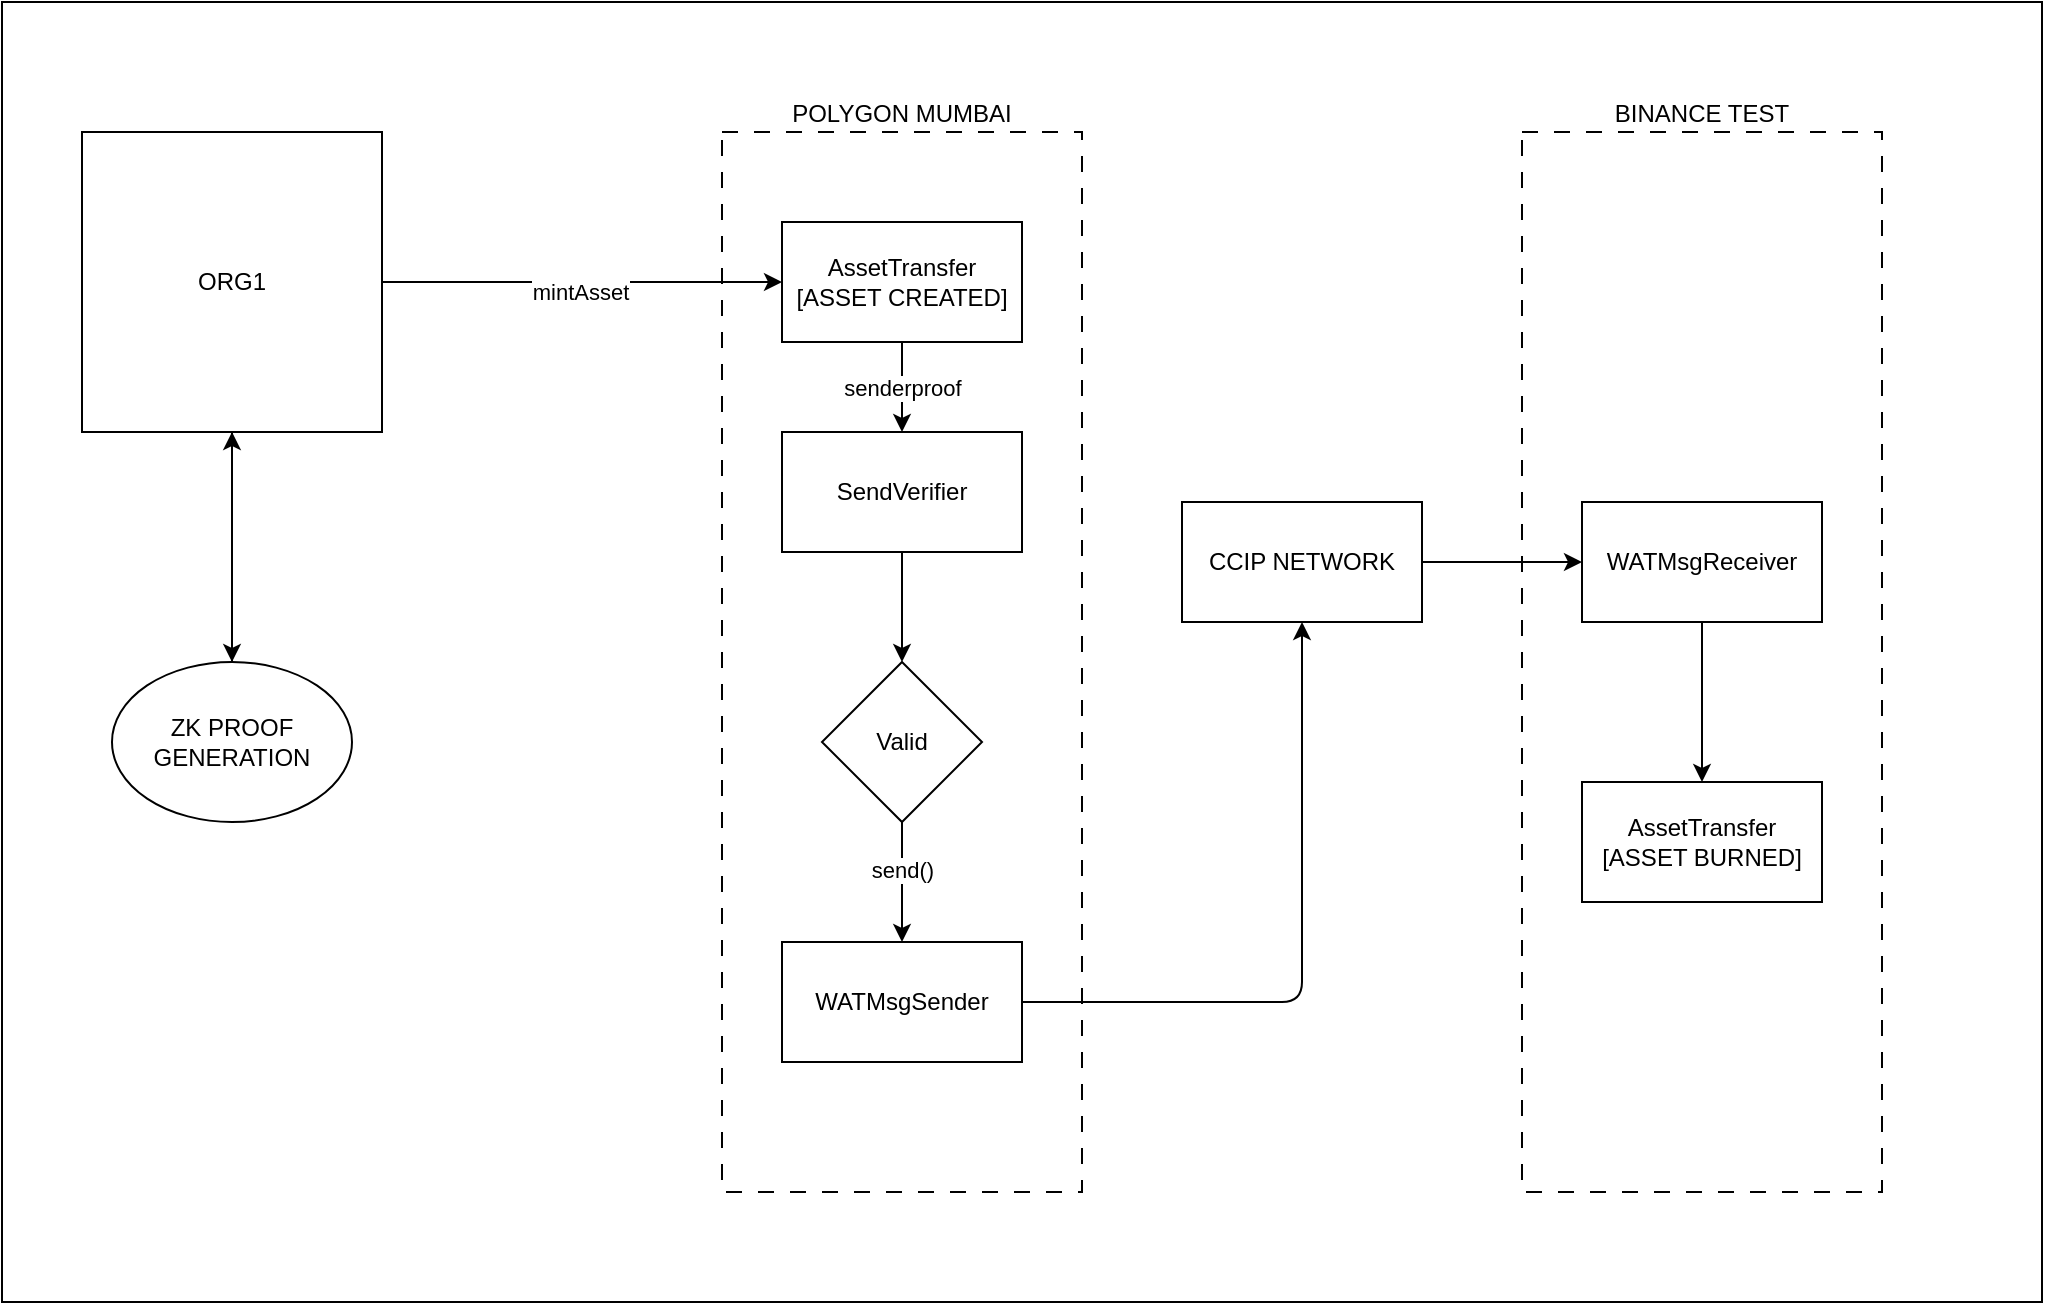 <mxfile>
    <diagram id="bJKOf6fSlrpsmIYcq5KO" name="Page-1">
        <mxGraphModel dx="2627" dy="1747" grid="1" gridSize="10" guides="1" tooltips="1" connect="1" arrows="1" fold="1" page="1" pageScale="1" pageWidth="827" pageHeight="1169" math="0" shadow="0">
            <root>
                <mxCell id="0"/>
                <mxCell id="1" parent="0"/>
                <mxCell id="30" value="" style="rounded=0;whiteSpace=wrap;html=1;" vertex="1" parent="1">
                    <mxGeometry x="-290" y="60" width="1020" height="650" as="geometry"/>
                </mxCell>
                <mxCell id="2" value="&lt;div style=&quot;text-align: justify;&quot;&gt;&lt;span style=&quot;background-color: initial;&quot;&gt;BINANCE TEST&lt;/span&gt;&lt;/div&gt;" style="rounded=0;whiteSpace=wrap;html=1;dashed=1;dashPattern=8 8;labelPosition=center;verticalLabelPosition=top;align=center;verticalAlign=bottom;" vertex="1" parent="1">
                    <mxGeometry x="470" y="125" width="180" height="530" as="geometry"/>
                </mxCell>
                <mxCell id="3" value="&lt;div style=&quot;text-align: justify;&quot;&gt;&lt;span style=&quot;background-color: initial;&quot;&gt;POLYGON MUMBAI&lt;/span&gt;&lt;/div&gt;" style="rounded=0;whiteSpace=wrap;html=1;dashed=1;dashPattern=8 8;labelPosition=center;verticalLabelPosition=top;align=center;verticalAlign=bottom;" vertex="1" parent="1">
                    <mxGeometry x="70" y="125" width="180" height="530" as="geometry"/>
                </mxCell>
                <mxCell id="23" value="senderproof" style="edgeStyle=none;html=1;" edge="1" parent="1" source="6" target="22">
                    <mxGeometry relative="1" as="geometry"/>
                </mxCell>
                <mxCell id="6" value="AssetTransfer&lt;br&gt;[ASSET CREATED]" style="rounded=0;whiteSpace=wrap;html=1;" vertex="1" parent="1">
                    <mxGeometry x="100" y="170" width="120" height="60" as="geometry"/>
                </mxCell>
                <mxCell id="9" value="" style="edgeStyle=none;html=1;" edge="1" parent="1" source="10" target="12">
                    <mxGeometry relative="1" as="geometry"/>
                </mxCell>
                <mxCell id="10" value="CCIP NETWORK" style="whiteSpace=wrap;html=1;rounded=0;" vertex="1" parent="1">
                    <mxGeometry x="300" y="310" width="120" height="60" as="geometry"/>
                </mxCell>
                <mxCell id="11" value="" style="edgeStyle=none;html=1;" edge="1" parent="1" source="12" target="13">
                    <mxGeometry relative="1" as="geometry"/>
                </mxCell>
                <mxCell id="12" value="WATMsgReceiver" style="whiteSpace=wrap;html=1;rounded=0;" vertex="1" parent="1">
                    <mxGeometry x="500" y="310" width="120" height="60" as="geometry"/>
                </mxCell>
                <mxCell id="13" value="AssetTransfer&lt;br&gt;[ASSET BURNED]" style="whiteSpace=wrap;html=1;rounded=0;" vertex="1" parent="1">
                    <mxGeometry x="500" y="450" width="120" height="60" as="geometry"/>
                </mxCell>
                <mxCell id="14" style="edgeStyle=none;html=1;" edge="1" parent="1" source="17" target="6">
                    <mxGeometry relative="1" as="geometry"/>
                </mxCell>
                <mxCell id="15" value="mintAsset" style="edgeLabel;html=1;align=center;verticalAlign=middle;resizable=0;points=[];" vertex="1" connectable="0" parent="14">
                    <mxGeometry x="-0.014" y="-5" relative="1" as="geometry">
                        <mxPoint as="offset"/>
                    </mxGeometry>
                </mxCell>
                <mxCell id="16" style="edgeStyle=none;html=1;" edge="1" parent="1" source="17" target="19">
                    <mxGeometry relative="1" as="geometry"/>
                </mxCell>
                <mxCell id="17" value="ORG1" style="whiteSpace=wrap;html=1;aspect=fixed;" vertex="1" parent="1">
                    <mxGeometry x="-250" y="125" width="150" height="150" as="geometry"/>
                </mxCell>
                <mxCell id="18" style="edgeStyle=none;html=1;entryX=0.5;entryY=1;entryDx=0;entryDy=0;" edge="1" parent="1" source="19" target="17">
                    <mxGeometry relative="1" as="geometry"/>
                </mxCell>
                <mxCell id="19" value="ZK PROOF&lt;br&gt;GENERATION" style="ellipse;whiteSpace=wrap;html=1;" vertex="1" parent="1">
                    <mxGeometry x="-235" y="390" width="120" height="80" as="geometry"/>
                </mxCell>
                <mxCell id="25" value="" style="edgeStyle=none;html=1;" edge="1" parent="1" source="22" target="24">
                    <mxGeometry relative="1" as="geometry"/>
                </mxCell>
                <mxCell id="22" value="SendVerifier" style="rounded=0;whiteSpace=wrap;html=1;" vertex="1" parent="1">
                    <mxGeometry x="100" y="275" width="120" height="60" as="geometry"/>
                </mxCell>
                <mxCell id="27" value="" style="edgeStyle=none;html=1;" edge="1" parent="1" source="24" target="26">
                    <mxGeometry relative="1" as="geometry"/>
                </mxCell>
                <mxCell id="28" value="send()" style="edgeLabel;html=1;align=center;verticalAlign=middle;resizable=0;points=[];" vertex="1" connectable="0" parent="27">
                    <mxGeometry x="-0.195" relative="1" as="geometry">
                        <mxPoint as="offset"/>
                    </mxGeometry>
                </mxCell>
                <mxCell id="24" value="Valid" style="rhombus;whiteSpace=wrap;html=1;rounded=0;" vertex="1" parent="1">
                    <mxGeometry x="120" y="390" width="80" height="80" as="geometry"/>
                </mxCell>
                <mxCell id="29" style="edgeStyle=none;html=1;entryX=0.5;entryY=1;entryDx=0;entryDy=0;" edge="1" parent="1" source="26" target="10">
                    <mxGeometry relative="1" as="geometry">
                        <Array as="points">
                            <mxPoint x="360" y="560"/>
                        </Array>
                    </mxGeometry>
                </mxCell>
                <mxCell id="26" value="WATMsgSender" style="whiteSpace=wrap;html=1;rounded=0;" vertex="1" parent="1">
                    <mxGeometry x="100" y="530" width="120" height="60" as="geometry"/>
                </mxCell>
            </root>
        </mxGraphModel>
    </diagram>
</mxfile>